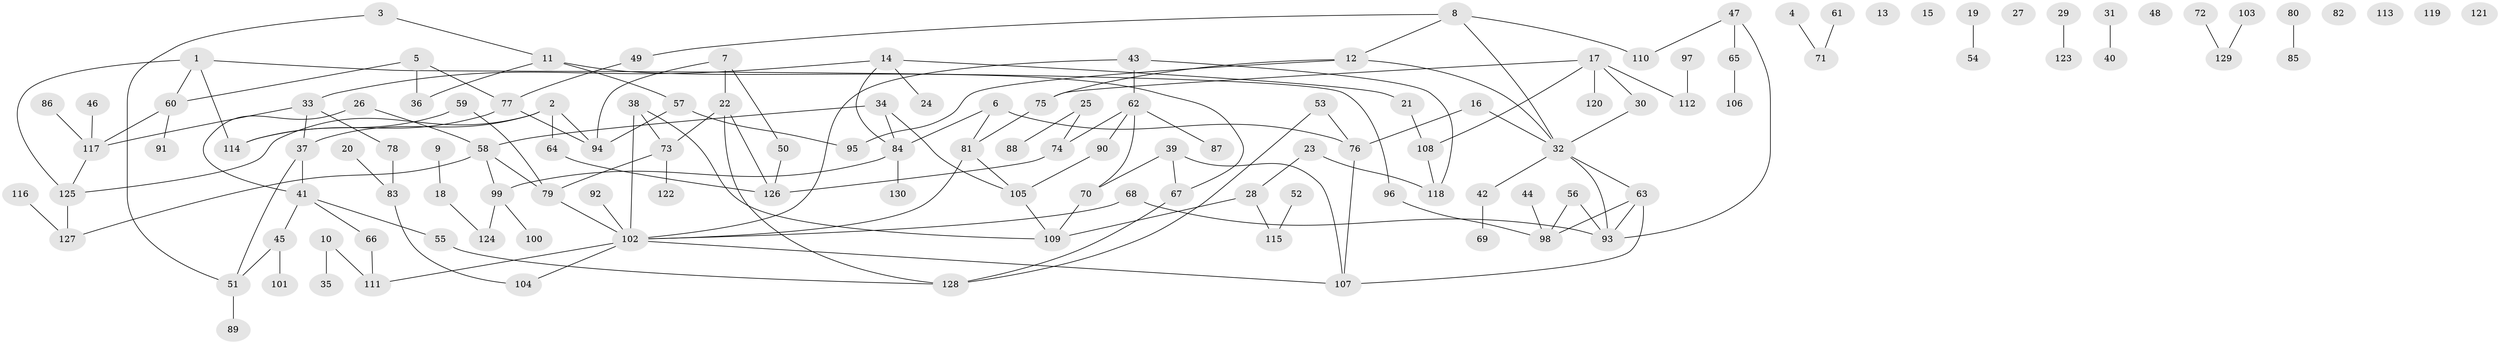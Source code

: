 // coarse degree distribution, {5: 0.08791208791208792, 4: 0.14285714285714285, 2: 0.18681318681318682, 1: 0.24175824175824176, 6: 0.04395604395604396, 3: 0.14285714285714285, 8: 0.02197802197802198, 0: 0.12087912087912088, 7: 0.01098901098901099}
// Generated by graph-tools (version 1.1) at 2025/23/03/03/25 07:23:28]
// undirected, 130 vertices, 158 edges
graph export_dot {
graph [start="1"]
  node [color=gray90,style=filled];
  1;
  2;
  3;
  4;
  5;
  6;
  7;
  8;
  9;
  10;
  11;
  12;
  13;
  14;
  15;
  16;
  17;
  18;
  19;
  20;
  21;
  22;
  23;
  24;
  25;
  26;
  27;
  28;
  29;
  30;
  31;
  32;
  33;
  34;
  35;
  36;
  37;
  38;
  39;
  40;
  41;
  42;
  43;
  44;
  45;
  46;
  47;
  48;
  49;
  50;
  51;
  52;
  53;
  54;
  55;
  56;
  57;
  58;
  59;
  60;
  61;
  62;
  63;
  64;
  65;
  66;
  67;
  68;
  69;
  70;
  71;
  72;
  73;
  74;
  75;
  76;
  77;
  78;
  79;
  80;
  81;
  82;
  83;
  84;
  85;
  86;
  87;
  88;
  89;
  90;
  91;
  92;
  93;
  94;
  95;
  96;
  97;
  98;
  99;
  100;
  101;
  102;
  103;
  104;
  105;
  106;
  107;
  108;
  109;
  110;
  111;
  112;
  113;
  114;
  115;
  116;
  117;
  118;
  119;
  120;
  121;
  122;
  123;
  124;
  125;
  126;
  127;
  128;
  129;
  130;
  1 -- 60;
  1 -- 96;
  1 -- 114;
  1 -- 125;
  2 -- 37;
  2 -- 64;
  2 -- 94;
  2 -- 125;
  3 -- 11;
  3 -- 51;
  4 -- 71;
  5 -- 36;
  5 -- 60;
  5 -- 77;
  6 -- 76;
  6 -- 81;
  6 -- 84;
  7 -- 22;
  7 -- 50;
  7 -- 94;
  8 -- 12;
  8 -- 32;
  8 -- 49;
  8 -- 110;
  9 -- 18;
  10 -- 35;
  10 -- 111;
  11 -- 36;
  11 -- 57;
  11 -- 67;
  12 -- 32;
  12 -- 75;
  12 -- 95;
  14 -- 21;
  14 -- 24;
  14 -- 33;
  14 -- 84;
  16 -- 32;
  16 -- 76;
  17 -- 30;
  17 -- 75;
  17 -- 108;
  17 -- 112;
  17 -- 120;
  18 -- 124;
  19 -- 54;
  20 -- 83;
  21 -- 108;
  22 -- 73;
  22 -- 126;
  22 -- 128;
  23 -- 28;
  23 -- 118;
  25 -- 74;
  25 -- 88;
  26 -- 41;
  26 -- 58;
  28 -- 109;
  28 -- 115;
  29 -- 123;
  30 -- 32;
  31 -- 40;
  32 -- 42;
  32 -- 63;
  32 -- 93;
  33 -- 37;
  33 -- 78;
  33 -- 117;
  34 -- 58;
  34 -- 84;
  34 -- 105;
  37 -- 41;
  37 -- 51;
  38 -- 73;
  38 -- 102;
  38 -- 109;
  39 -- 67;
  39 -- 70;
  39 -- 107;
  41 -- 45;
  41 -- 55;
  41 -- 66;
  42 -- 69;
  43 -- 62;
  43 -- 102;
  43 -- 118;
  44 -- 98;
  45 -- 51;
  45 -- 101;
  46 -- 117;
  47 -- 65;
  47 -- 93;
  47 -- 110;
  49 -- 77;
  50 -- 126;
  51 -- 89;
  52 -- 115;
  53 -- 76;
  53 -- 128;
  55 -- 128;
  56 -- 93;
  56 -- 98;
  57 -- 94;
  57 -- 95;
  58 -- 79;
  58 -- 99;
  58 -- 127;
  59 -- 79;
  59 -- 114;
  60 -- 91;
  60 -- 117;
  61 -- 71;
  62 -- 70;
  62 -- 74;
  62 -- 87;
  62 -- 90;
  63 -- 93;
  63 -- 98;
  63 -- 107;
  64 -- 126;
  65 -- 106;
  66 -- 111;
  67 -- 128;
  68 -- 93;
  68 -- 102;
  70 -- 109;
  72 -- 129;
  73 -- 79;
  73 -- 122;
  74 -- 126;
  75 -- 81;
  76 -- 107;
  77 -- 94;
  77 -- 114;
  78 -- 83;
  79 -- 102;
  80 -- 85;
  81 -- 102;
  81 -- 105;
  83 -- 104;
  84 -- 99;
  84 -- 130;
  86 -- 117;
  90 -- 105;
  92 -- 102;
  96 -- 98;
  97 -- 112;
  99 -- 100;
  99 -- 124;
  102 -- 104;
  102 -- 107;
  102 -- 111;
  103 -- 129;
  105 -- 109;
  108 -- 118;
  116 -- 127;
  117 -- 125;
  125 -- 127;
}

